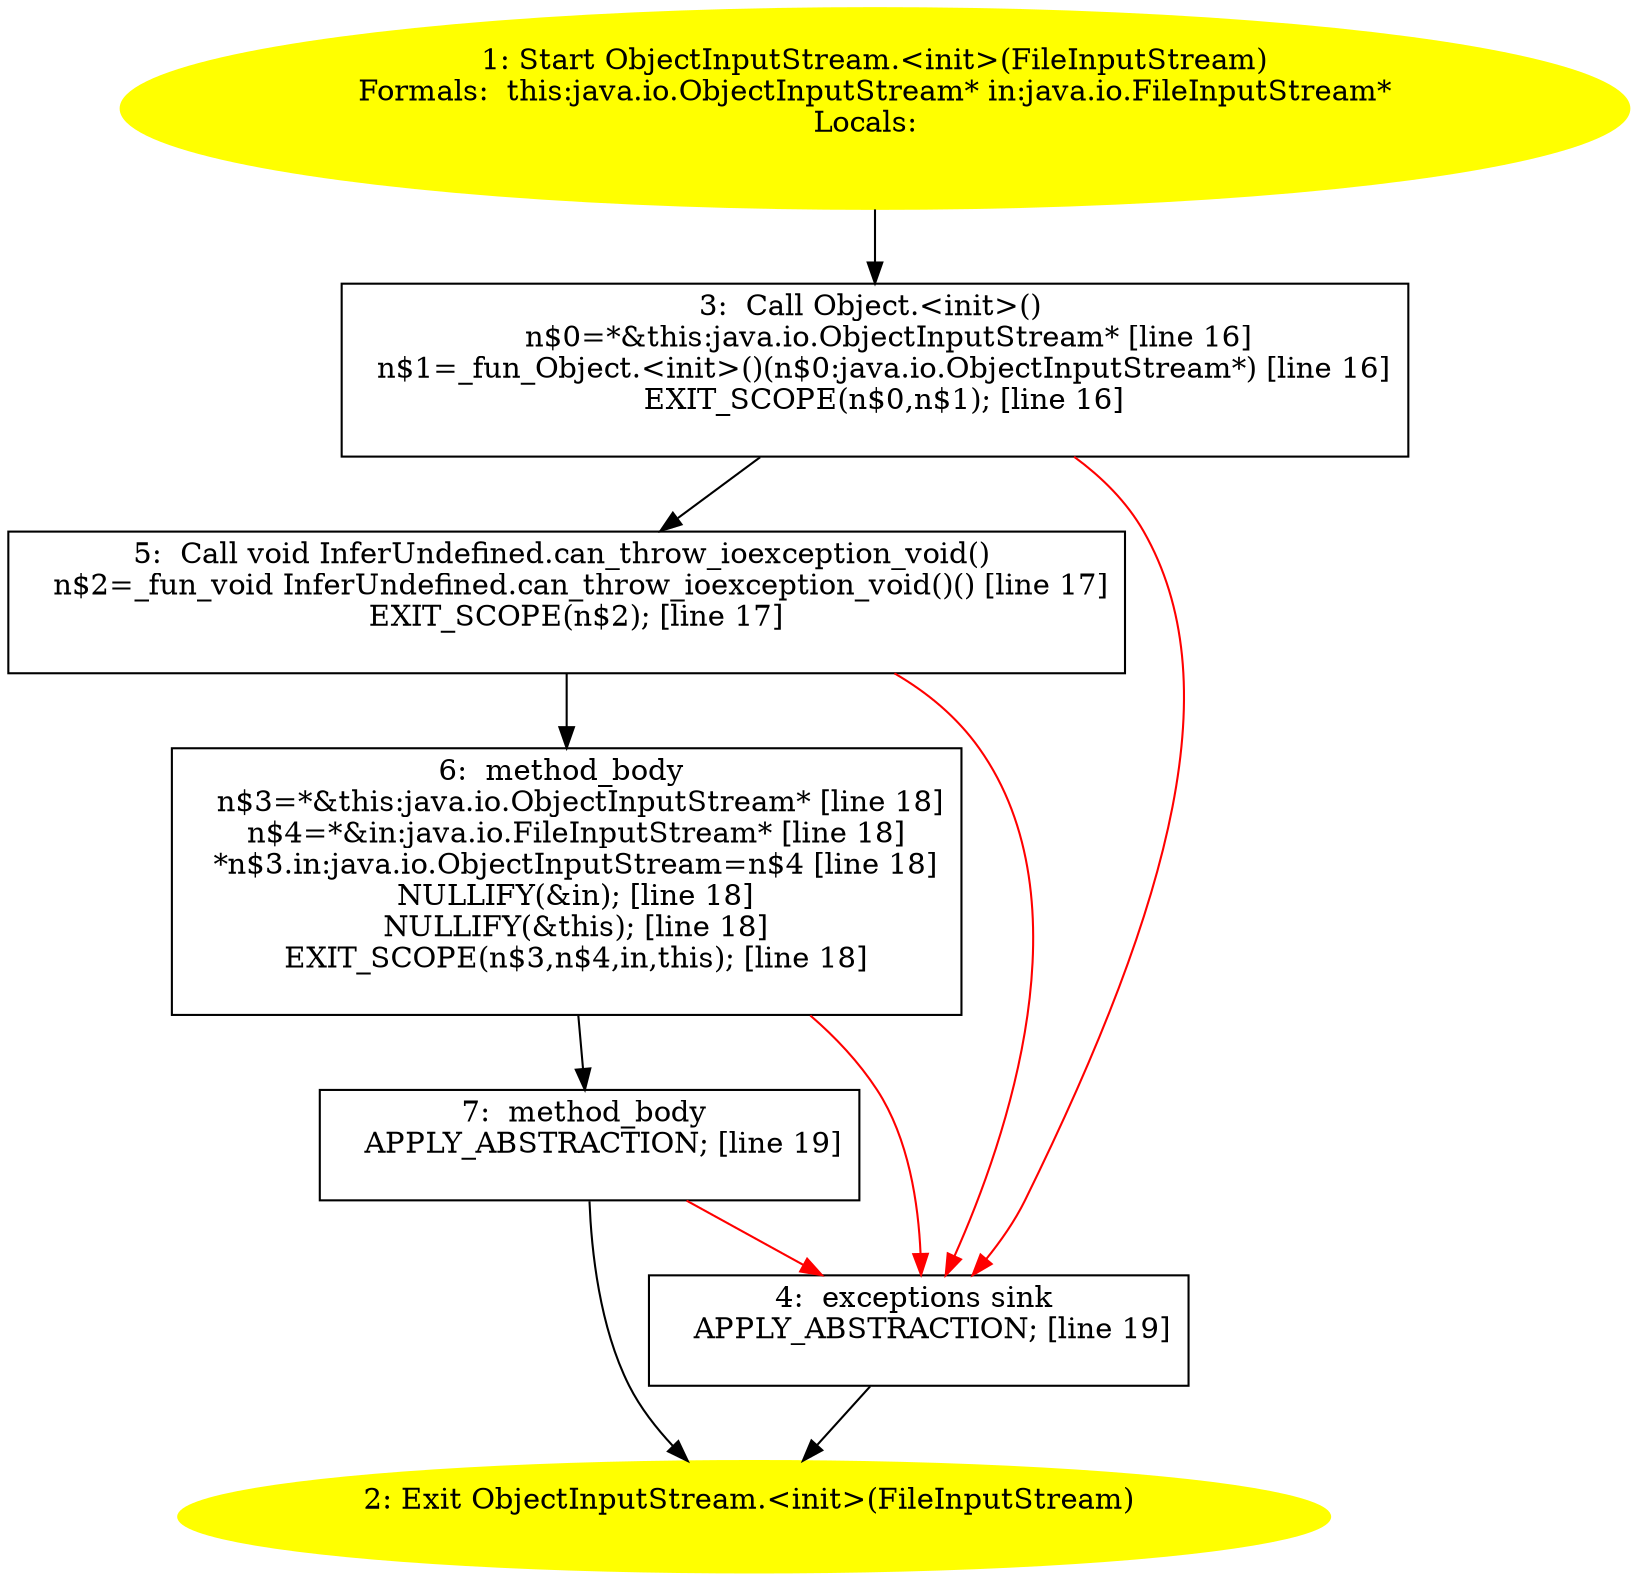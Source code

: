 /* @generated */
digraph cfg {
"java.io.ObjectInputStream.<init>(java.io.FileInputStream).3fbabbcbb1f28142381e19a50d1a9ef7_1" [label="1: Start ObjectInputStream.<init>(FileInputStream)\nFormals:  this:java.io.ObjectInputStream* in:java.io.FileInputStream*\nLocals:  \n  " color=yellow style=filled]
	

	 "java.io.ObjectInputStream.<init>(java.io.FileInputStream).3fbabbcbb1f28142381e19a50d1a9ef7_1" -> "java.io.ObjectInputStream.<init>(java.io.FileInputStream).3fbabbcbb1f28142381e19a50d1a9ef7_3" ;
"java.io.ObjectInputStream.<init>(java.io.FileInputStream).3fbabbcbb1f28142381e19a50d1a9ef7_2" [label="2: Exit ObjectInputStream.<init>(FileInputStream) \n  " color=yellow style=filled]
	

"java.io.ObjectInputStream.<init>(java.io.FileInputStream).3fbabbcbb1f28142381e19a50d1a9ef7_3" [label="3:  Call Object.<init>() \n   n$0=*&this:java.io.ObjectInputStream* [line 16]\n  n$1=_fun_Object.<init>()(n$0:java.io.ObjectInputStream*) [line 16]\n  EXIT_SCOPE(n$0,n$1); [line 16]\n " shape="box"]
	

	 "java.io.ObjectInputStream.<init>(java.io.FileInputStream).3fbabbcbb1f28142381e19a50d1a9ef7_3" -> "java.io.ObjectInputStream.<init>(java.io.FileInputStream).3fbabbcbb1f28142381e19a50d1a9ef7_5" ;
	 "java.io.ObjectInputStream.<init>(java.io.FileInputStream).3fbabbcbb1f28142381e19a50d1a9ef7_3" -> "java.io.ObjectInputStream.<init>(java.io.FileInputStream).3fbabbcbb1f28142381e19a50d1a9ef7_4" [color="red" ];
"java.io.ObjectInputStream.<init>(java.io.FileInputStream).3fbabbcbb1f28142381e19a50d1a9ef7_4" [label="4:  exceptions sink \n   APPLY_ABSTRACTION; [line 19]\n " shape="box"]
	

	 "java.io.ObjectInputStream.<init>(java.io.FileInputStream).3fbabbcbb1f28142381e19a50d1a9ef7_4" -> "java.io.ObjectInputStream.<init>(java.io.FileInputStream).3fbabbcbb1f28142381e19a50d1a9ef7_2" ;
"java.io.ObjectInputStream.<init>(java.io.FileInputStream).3fbabbcbb1f28142381e19a50d1a9ef7_5" [label="5:  Call void InferUndefined.can_throw_ioexception_void() \n   n$2=_fun_void InferUndefined.can_throw_ioexception_void()() [line 17]\n  EXIT_SCOPE(n$2); [line 17]\n " shape="box"]
	

	 "java.io.ObjectInputStream.<init>(java.io.FileInputStream).3fbabbcbb1f28142381e19a50d1a9ef7_5" -> "java.io.ObjectInputStream.<init>(java.io.FileInputStream).3fbabbcbb1f28142381e19a50d1a9ef7_6" ;
	 "java.io.ObjectInputStream.<init>(java.io.FileInputStream).3fbabbcbb1f28142381e19a50d1a9ef7_5" -> "java.io.ObjectInputStream.<init>(java.io.FileInputStream).3fbabbcbb1f28142381e19a50d1a9ef7_4" [color="red" ];
"java.io.ObjectInputStream.<init>(java.io.FileInputStream).3fbabbcbb1f28142381e19a50d1a9ef7_6" [label="6:  method_body \n   n$3=*&this:java.io.ObjectInputStream* [line 18]\n  n$4=*&in:java.io.FileInputStream* [line 18]\n  *n$3.in:java.io.ObjectInputStream=n$4 [line 18]\n  NULLIFY(&in); [line 18]\n  NULLIFY(&this); [line 18]\n  EXIT_SCOPE(n$3,n$4,in,this); [line 18]\n " shape="box"]
	

	 "java.io.ObjectInputStream.<init>(java.io.FileInputStream).3fbabbcbb1f28142381e19a50d1a9ef7_6" -> "java.io.ObjectInputStream.<init>(java.io.FileInputStream).3fbabbcbb1f28142381e19a50d1a9ef7_7" ;
	 "java.io.ObjectInputStream.<init>(java.io.FileInputStream).3fbabbcbb1f28142381e19a50d1a9ef7_6" -> "java.io.ObjectInputStream.<init>(java.io.FileInputStream).3fbabbcbb1f28142381e19a50d1a9ef7_4" [color="red" ];
"java.io.ObjectInputStream.<init>(java.io.FileInputStream).3fbabbcbb1f28142381e19a50d1a9ef7_7" [label="7:  method_body \n   APPLY_ABSTRACTION; [line 19]\n " shape="box"]
	

	 "java.io.ObjectInputStream.<init>(java.io.FileInputStream).3fbabbcbb1f28142381e19a50d1a9ef7_7" -> "java.io.ObjectInputStream.<init>(java.io.FileInputStream).3fbabbcbb1f28142381e19a50d1a9ef7_2" ;
	 "java.io.ObjectInputStream.<init>(java.io.FileInputStream).3fbabbcbb1f28142381e19a50d1a9ef7_7" -> "java.io.ObjectInputStream.<init>(java.io.FileInputStream).3fbabbcbb1f28142381e19a50d1a9ef7_4" [color="red" ];
}
